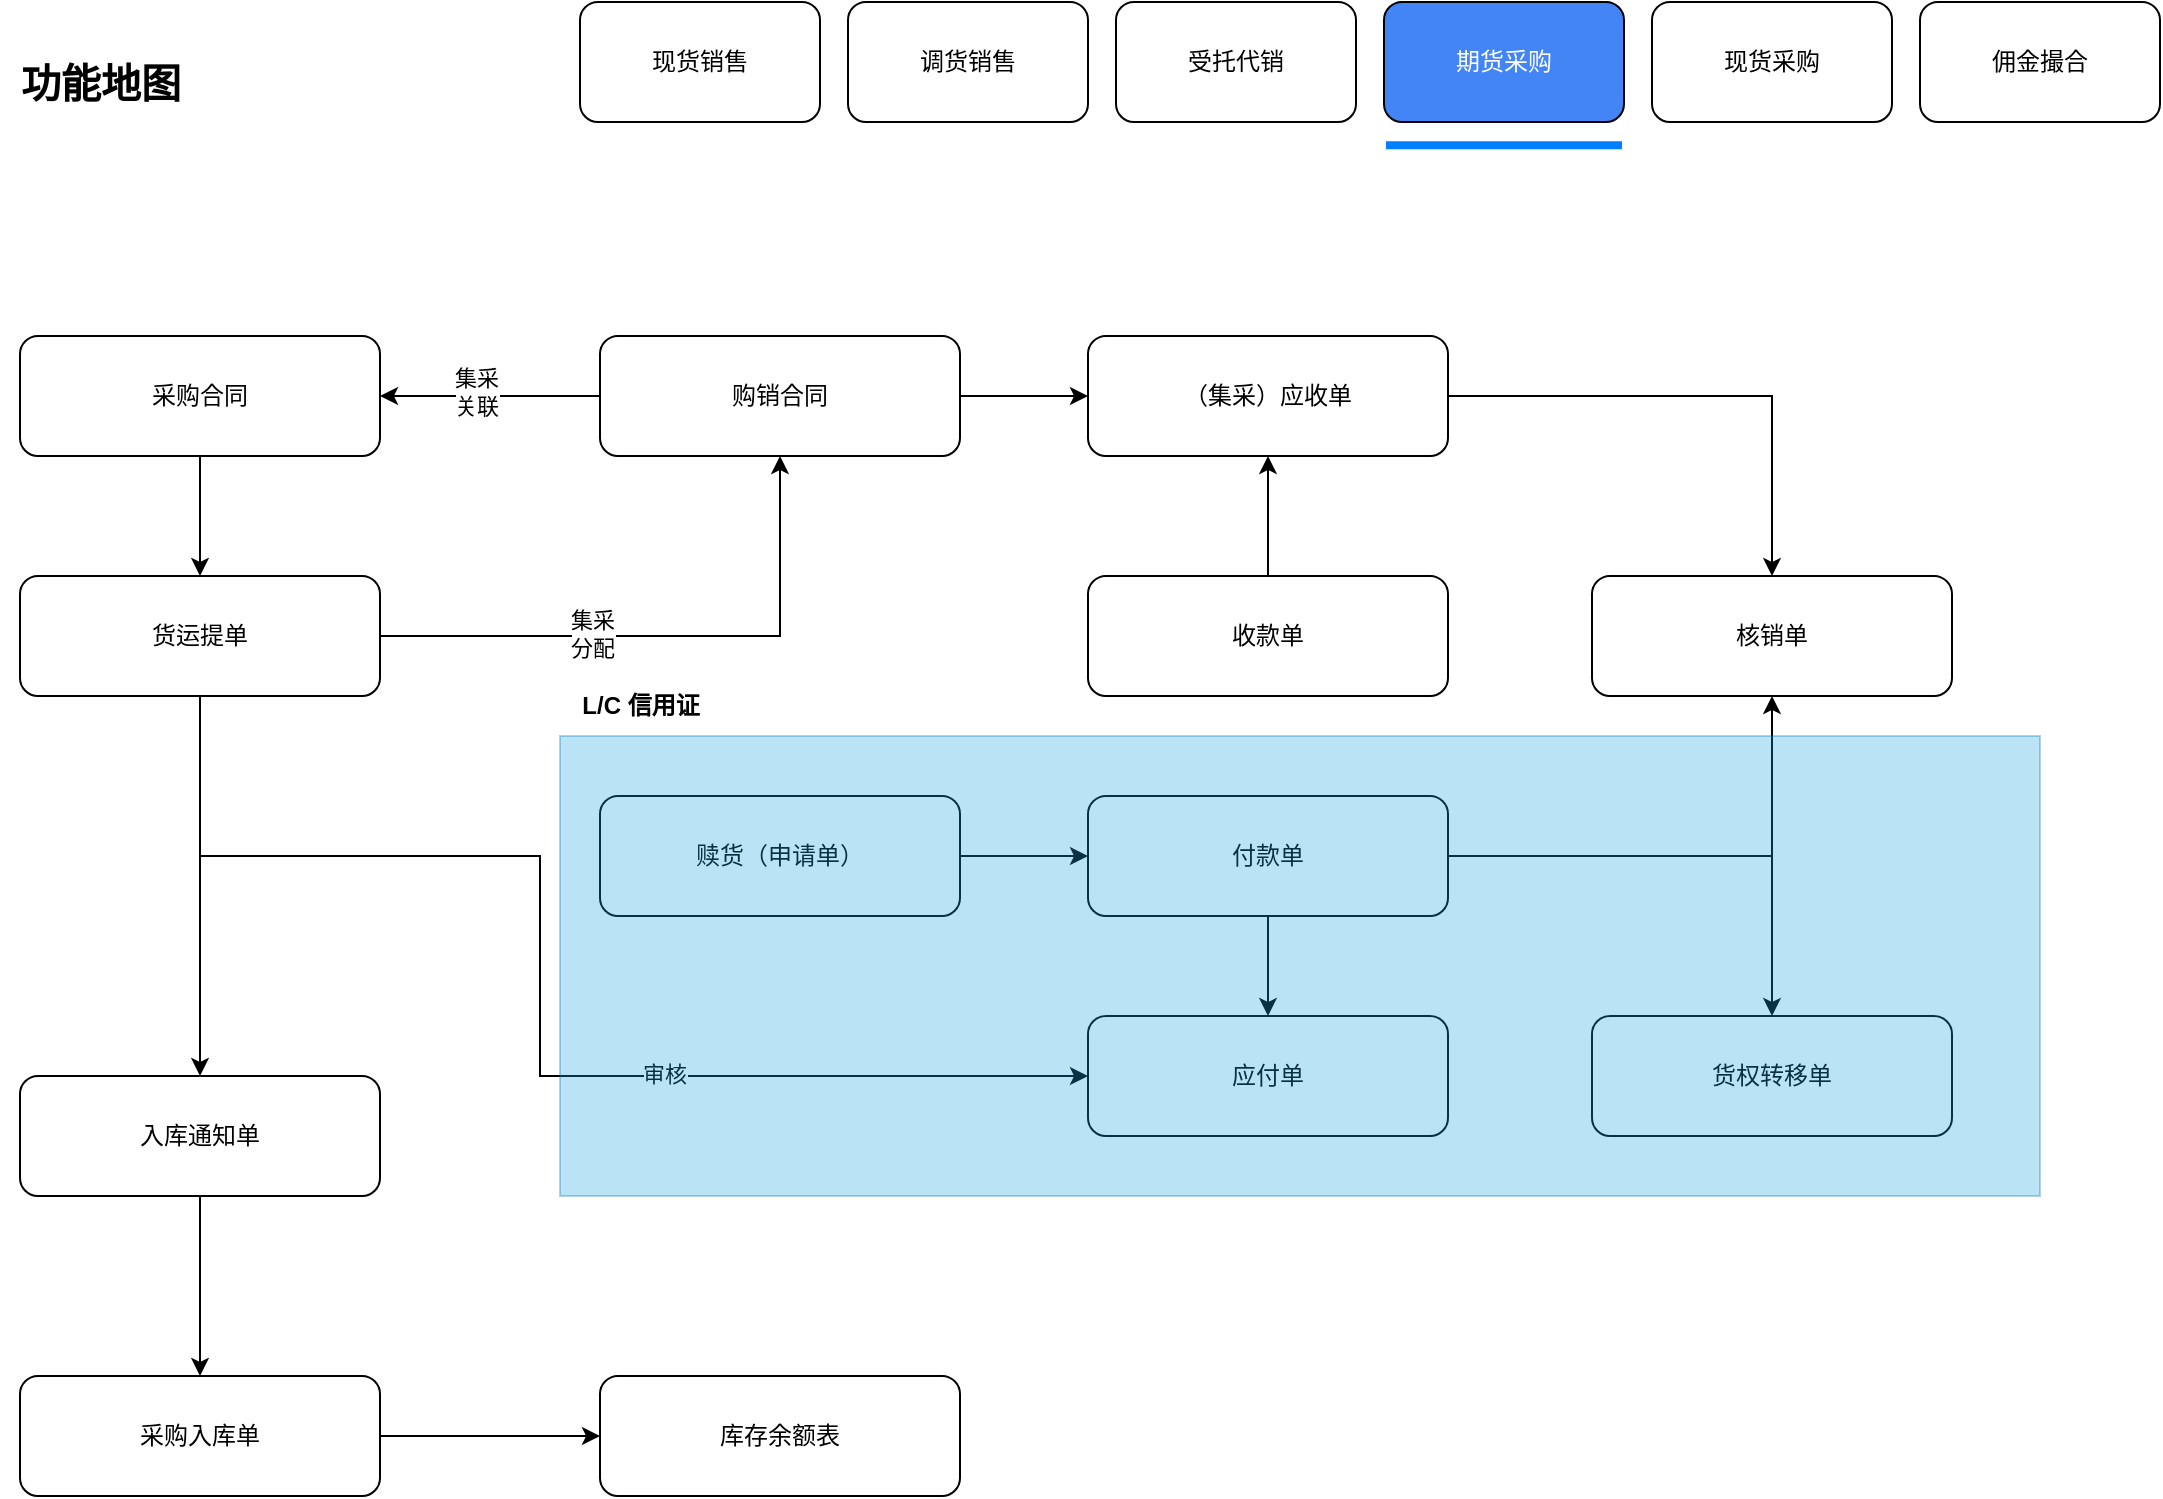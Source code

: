 <mxfile version="26.2.9" pages="2">
  <diagram name="第 1 页" id="-ZSwkSB_JVcWmGlw7cpZ">
    <mxGraphModel dx="1373" dy="817" grid="1" gridSize="10" guides="1" tooltips="1" connect="1" arrows="1" fold="1" page="1" pageScale="1" pageWidth="827" pageHeight="1169" math="0" shadow="0">
      <root>
        <mxCell id="0" />
        <mxCell id="1" parent="0" />
        <mxCell id="3JK59GoKcGFjg6qVuSvR-2" value="&lt;font style=&quot;font-size: 20px;&quot;&gt;&lt;b&gt;功能地图&lt;/b&gt;&lt;/font&gt;" style="text;html=1;align=center;verticalAlign=middle;resizable=0;points=[];autosize=1;strokeColor=none;fillColor=none;" parent="1" vertex="1">
          <mxGeometry x="-740" y="53" width="100" height="40" as="geometry" />
        </mxCell>
        <mxCell id="3JK59GoKcGFjg6qVuSvR-3" value="现货销售" style="rounded=1;whiteSpace=wrap;html=1;" parent="1" vertex="1">
          <mxGeometry x="-450" y="33" width="120" height="60" as="geometry" />
        </mxCell>
        <mxCell id="3JK59GoKcGFjg6qVuSvR-5" value="调货销售" style="rounded=1;whiteSpace=wrap;html=1;" parent="1" vertex="1">
          <mxGeometry x="-316" y="33" width="120" height="60" as="geometry" />
        </mxCell>
        <mxCell id="3JK59GoKcGFjg6qVuSvR-6" value="受托代销" style="rounded=1;whiteSpace=wrap;html=1;" parent="1" vertex="1">
          <mxGeometry x="-182" y="33" width="120" height="60" as="geometry" />
        </mxCell>
        <mxCell id="3JK59GoKcGFjg6qVuSvR-7" value="&lt;font style=&quot;color: rgb(255, 255, 255);&quot;&gt;期货采购&lt;/font&gt;" style="rounded=1;whiteSpace=wrap;html=1;fillColor=light-dark(#4385f5, #ededed);" parent="1" vertex="1">
          <mxGeometry x="-48" y="33" width="120" height="60" as="geometry" />
        </mxCell>
        <mxCell id="3JK59GoKcGFjg6qVuSvR-8" value="现货采购" style="rounded=1;whiteSpace=wrap;html=1;" parent="1" vertex="1">
          <mxGeometry x="86" y="33" width="120" height="60" as="geometry" />
        </mxCell>
        <mxCell id="3JK59GoKcGFjg6qVuSvR-9" value="佣金撮合" style="rounded=1;whiteSpace=wrap;html=1;" parent="1" vertex="1">
          <mxGeometry x="220" y="33" width="120" height="60" as="geometry" />
        </mxCell>
        <mxCell id="3JK59GoKcGFjg6qVuSvR-11" value="" style="line;strokeWidth=4;html=1;strokeColor=#007FFF;" parent="1" vertex="1">
          <mxGeometry x="-47" y="100" width="118" height="9.22" as="geometry" />
        </mxCell>
        <mxCell id="3JK59GoKcGFjg6qVuSvR-24" value="" style="edgeStyle=orthogonalEdgeStyle;rounded=0;orthogonalLoop=1;jettySize=auto;html=1;" parent="1" source="3JK59GoKcGFjg6qVuSvR-12" target="3JK59GoKcGFjg6qVuSvR-16" edge="1">
          <mxGeometry relative="1" as="geometry" />
        </mxCell>
        <mxCell id="3JK59GoKcGFjg6qVuSvR-12" value="采购合同" style="rounded=1;whiteSpace=wrap;html=1;" parent="1" vertex="1">
          <mxGeometry x="-730" y="200" width="180" height="60" as="geometry" />
        </mxCell>
        <mxCell id="3JK59GoKcGFjg6qVuSvR-25" value="" style="edgeStyle=orthogonalEdgeStyle;rounded=0;orthogonalLoop=1;jettySize=auto;html=1;" parent="1" source="3JK59GoKcGFjg6qVuSvR-13" target="3JK59GoKcGFjg6qVuSvR-12" edge="1">
          <mxGeometry relative="1" as="geometry" />
        </mxCell>
        <mxCell id="3JK59GoKcGFjg6qVuSvR-26" value="集采&lt;div&gt;关联&lt;/div&gt;" style="edgeLabel;html=1;align=center;verticalAlign=middle;resizable=0;points=[];" parent="3JK59GoKcGFjg6qVuSvR-25" vertex="1" connectable="0">
          <mxGeometry x="0.123" y="-2" relative="1" as="geometry">
            <mxPoint as="offset" />
          </mxGeometry>
        </mxCell>
        <mxCell id="3JK59GoKcGFjg6qVuSvR-35" value="" style="edgeStyle=orthogonalEdgeStyle;rounded=0;orthogonalLoop=1;jettySize=auto;html=1;" parent="1" source="3JK59GoKcGFjg6qVuSvR-13" target="3JK59GoKcGFjg6qVuSvR-14" edge="1">
          <mxGeometry relative="1" as="geometry" />
        </mxCell>
        <mxCell id="3JK59GoKcGFjg6qVuSvR-13" value="购销合同" style="rounded=1;whiteSpace=wrap;html=1;" parent="1" vertex="1">
          <mxGeometry x="-440" y="200" width="180" height="60" as="geometry" />
        </mxCell>
        <mxCell id="3JK59GoKcGFjg6qVuSvR-37" style="edgeStyle=orthogonalEdgeStyle;rounded=0;orthogonalLoop=1;jettySize=auto;html=1;" parent="1" source="3JK59GoKcGFjg6qVuSvR-14" target="3JK59GoKcGFjg6qVuSvR-15" edge="1">
          <mxGeometry relative="1" as="geometry" />
        </mxCell>
        <mxCell id="3JK59GoKcGFjg6qVuSvR-14" value="（集采）应收单" style="rounded=1;whiteSpace=wrap;html=1;" parent="1" vertex="1">
          <mxGeometry x="-196" y="200" width="180" height="60" as="geometry" />
        </mxCell>
        <mxCell id="3JK59GoKcGFjg6qVuSvR-15" value="核销单" style="rounded=1;whiteSpace=wrap;html=1;" parent="1" vertex="1">
          <mxGeometry x="56" y="320" width="180" height="60" as="geometry" />
        </mxCell>
        <mxCell id="3JK59GoKcGFjg6qVuSvR-28" style="edgeStyle=orthogonalEdgeStyle;rounded=0;orthogonalLoop=1;jettySize=auto;html=1;entryX=0.5;entryY=1;entryDx=0;entryDy=0;" parent="1" source="3JK59GoKcGFjg6qVuSvR-16" target="3JK59GoKcGFjg6qVuSvR-13" edge="1">
          <mxGeometry relative="1" as="geometry" />
        </mxCell>
        <mxCell id="3JK59GoKcGFjg6qVuSvR-29" value="集采&lt;div&gt;分配&lt;/div&gt;" style="edgeLabel;html=1;align=center;verticalAlign=middle;resizable=0;points=[];" parent="3JK59GoKcGFjg6qVuSvR-28" vertex="1" connectable="0">
          <mxGeometry x="-0.268" y="1" relative="1" as="geometry">
            <mxPoint as="offset" />
          </mxGeometry>
        </mxCell>
        <mxCell id="3JK59GoKcGFjg6qVuSvR-39" style="edgeStyle=orthogonalEdgeStyle;rounded=0;orthogonalLoop=1;jettySize=auto;html=1;entryX=0;entryY=0.5;entryDx=0;entryDy=0;exitX=0.5;exitY=1;exitDx=0;exitDy=0;" parent="1" source="3JK59GoKcGFjg6qVuSvR-16" target="3JK59GoKcGFjg6qVuSvR-17" edge="1">
          <mxGeometry relative="1" as="geometry">
            <mxPoint x="-550" y="350" as="sourcePoint" />
            <Array as="points">
              <mxPoint x="-640" y="460" />
              <mxPoint x="-470" y="460" />
              <mxPoint x="-470" y="570" />
            </Array>
          </mxGeometry>
        </mxCell>
        <mxCell id="3JK59GoKcGFjg6qVuSvR-40" value="审核" style="edgeLabel;html=1;align=center;verticalAlign=middle;resizable=0;points=[];" parent="3JK59GoKcGFjg6qVuSvR-39" vertex="1" connectable="0">
          <mxGeometry x="0.329" y="1" relative="1" as="geometry">
            <mxPoint as="offset" />
          </mxGeometry>
        </mxCell>
        <mxCell id="3JK59GoKcGFjg6qVuSvR-42" style="edgeStyle=orthogonalEdgeStyle;rounded=0;orthogonalLoop=1;jettySize=auto;html=1;" parent="1" source="3JK59GoKcGFjg6qVuSvR-16" target="3JK59GoKcGFjg6qVuSvR-18" edge="1">
          <mxGeometry relative="1" as="geometry" />
        </mxCell>
        <mxCell id="3JK59GoKcGFjg6qVuSvR-16" value="货运提单" style="rounded=1;whiteSpace=wrap;html=1;" parent="1" vertex="1">
          <mxGeometry x="-730" y="320" width="180" height="60" as="geometry" />
        </mxCell>
        <mxCell id="3JK59GoKcGFjg6qVuSvR-17" value="应付单" style="rounded=1;whiteSpace=wrap;html=1;" parent="1" vertex="1">
          <mxGeometry x="-196" y="540" width="180" height="60" as="geometry" />
        </mxCell>
        <mxCell id="3JK59GoKcGFjg6qVuSvR-31" value="" style="edgeStyle=orthogonalEdgeStyle;rounded=0;orthogonalLoop=1;jettySize=auto;html=1;" parent="1" source="3JK59GoKcGFjg6qVuSvR-18" target="3JK59GoKcGFjg6qVuSvR-19" edge="1">
          <mxGeometry relative="1" as="geometry" />
        </mxCell>
        <mxCell id="3JK59GoKcGFjg6qVuSvR-18" value="入库通知单" style="rounded=1;whiteSpace=wrap;html=1;" parent="1" vertex="1">
          <mxGeometry x="-730" y="570" width="180" height="60" as="geometry" />
        </mxCell>
        <mxCell id="3JK59GoKcGFjg6qVuSvR-32" value="" style="edgeStyle=orthogonalEdgeStyle;rounded=0;orthogonalLoop=1;jettySize=auto;html=1;" parent="1" source="3JK59GoKcGFjg6qVuSvR-19" target="3JK59GoKcGFjg6qVuSvR-21" edge="1">
          <mxGeometry relative="1" as="geometry" />
        </mxCell>
        <mxCell id="3JK59GoKcGFjg6qVuSvR-19" value="采购入库单" style="rounded=1;whiteSpace=wrap;html=1;" parent="1" vertex="1">
          <mxGeometry x="-730" y="720" width="180" height="60" as="geometry" />
        </mxCell>
        <mxCell id="3JK59GoKcGFjg6qVuSvR-21" value="库存余额表" style="rounded=1;whiteSpace=wrap;html=1;" parent="1" vertex="1">
          <mxGeometry x="-440" y="720" width="180" height="60" as="geometry" />
        </mxCell>
        <mxCell id="3JK59GoKcGFjg6qVuSvR-45" style="edgeStyle=orthogonalEdgeStyle;rounded=0;orthogonalLoop=1;jettySize=auto;html=1;" parent="1" source="3JK59GoKcGFjg6qVuSvR-23" target="3JK59GoKcGFjg6qVuSvR-44" edge="1">
          <mxGeometry relative="1" as="geometry" />
        </mxCell>
        <mxCell id="3JK59GoKcGFjg6qVuSvR-23" value="赎货（申请单）" style="rounded=1;whiteSpace=wrap;html=1;" parent="1" vertex="1">
          <mxGeometry x="-440" y="430" width="180" height="60" as="geometry" />
        </mxCell>
        <mxCell id="3JK59GoKcGFjg6qVuSvR-38" value="" style="edgeStyle=orthogonalEdgeStyle;rounded=0;orthogonalLoop=1;jettySize=auto;html=1;" parent="1" source="3JK59GoKcGFjg6qVuSvR-34" target="3JK59GoKcGFjg6qVuSvR-14" edge="1">
          <mxGeometry relative="1" as="geometry" />
        </mxCell>
        <mxCell id="3JK59GoKcGFjg6qVuSvR-34" value="收款单" style="rounded=1;whiteSpace=wrap;html=1;" parent="1" vertex="1">
          <mxGeometry x="-196" y="320" width="180" height="60" as="geometry" />
        </mxCell>
        <mxCell id="3JK59GoKcGFjg6qVuSvR-46" style="edgeStyle=orthogonalEdgeStyle;rounded=0;orthogonalLoop=1;jettySize=auto;html=1;" parent="1" source="3JK59GoKcGFjg6qVuSvR-44" target="3JK59GoKcGFjg6qVuSvR-17" edge="1">
          <mxGeometry relative="1" as="geometry" />
        </mxCell>
        <mxCell id="3JK59GoKcGFjg6qVuSvR-47" style="edgeStyle=orthogonalEdgeStyle;rounded=0;orthogonalLoop=1;jettySize=auto;html=1;entryX=0.5;entryY=1;entryDx=0;entryDy=0;" parent="1" source="3JK59GoKcGFjg6qVuSvR-44" target="3JK59GoKcGFjg6qVuSvR-15" edge="1">
          <mxGeometry relative="1" as="geometry" />
        </mxCell>
        <mxCell id="3JK59GoKcGFjg6qVuSvR-56" style="edgeStyle=orthogonalEdgeStyle;rounded=0;orthogonalLoop=1;jettySize=auto;html=1;" parent="1" source="3JK59GoKcGFjg6qVuSvR-44" target="3JK59GoKcGFjg6qVuSvR-54" edge="1">
          <mxGeometry relative="1" as="geometry" />
        </mxCell>
        <mxCell id="3JK59GoKcGFjg6qVuSvR-44" value="付款单" style="rounded=1;whiteSpace=wrap;html=1;" parent="1" vertex="1">
          <mxGeometry x="-196" y="430" width="180" height="60" as="geometry" />
        </mxCell>
        <mxCell id="3JK59GoKcGFjg6qVuSvR-53" value="L/C 信用证" style="text;html=1;align=center;verticalAlign=middle;resizable=0;points=[];autosize=1;strokeColor=none;fillColor=none;fontStyle=1" parent="1" vertex="1">
          <mxGeometry x="-460" y="370" width="80" height="30" as="geometry" />
        </mxCell>
        <mxCell id="3JK59GoKcGFjg6qVuSvR-54" value="货权转移单" style="rounded=1;whiteSpace=wrap;html=1;" parent="1" vertex="1">
          <mxGeometry x="56" y="540" width="180" height="60" as="geometry" />
        </mxCell>
        <mxCell id="3JK59GoKcGFjg6qVuSvR-55" value="" style="rounded=0;whiteSpace=wrap;html=1;fillColor=#1ba1e2;strokeColor=#006EAF;fontColor=#ffffff;opacity=30;" parent="1" vertex="1">
          <mxGeometry x="-460" y="400" width="740" height="230" as="geometry" />
        </mxCell>
      </root>
    </mxGraphModel>
  </diagram>
  <diagram id="eo1UA8eSm0ld1NoBNjF2" name="第 2 页">
    <mxGraphModel dx="1869" dy="1260" grid="1" gridSize="10" guides="1" tooltips="1" connect="1" arrows="1" fold="1" page="1" pageScale="1" pageWidth="827" pageHeight="1169" math="0" shadow="0">
      <root>
        <mxCell id="0" />
        <mxCell id="1" parent="0" />
        <mxCell id="GxrXu58L8r_h6waN8bwx-1" value="" style="rounded=0;whiteSpace=wrap;html=1;strokeColor=#B3B3B3;" vertex="1" parent="1">
          <mxGeometry x="20" width="1120" height="680" as="geometry" />
        </mxCell>
        <mxCell id="GxrXu58L8r_h6waN8bwx-3" value="前端展示层" style="text;html=1;align=center;verticalAlign=middle;resizable=0;points=[];autosize=1;strokeColor=none;fillColor=none;fontStyle=1;fontSize=16;" vertex="1" parent="1">
          <mxGeometry x="20" y="75" width="100" height="30" as="geometry" />
        </mxCell>
        <mxCell id="GxrXu58L8r_h6waN8bwx-4" value="" style="rounded=0;whiteSpace=wrap;html=1;fillColor=#e1d5e7;strokeColor=#9673a6;" vertex="1" parent="1">
          <mxGeometry x="158" y="50" width="940" height="80" as="geometry" />
        </mxCell>
        <mxCell id="GxrXu58L8r_h6waN8bwx-5" value="淘木App" style="rounded=1;whiteSpace=wrap;html=1;flipH=1;strokeColor=#E6E6E6;" vertex="1" parent="1">
          <mxGeometry x="168" y="60" width="120" height="60" as="geometry" />
        </mxCell>
        <mxCell id="GxrXu58L8r_h6waN8bwx-6" value="&lt;font style=&quot;color: rgb(255, 0, 0);&quot;&gt;淘木商家版&lt;/font&gt;" style="rounded=1;whiteSpace=wrap;html=1;flipH=1;strokeColor=#E6E6E6;" vertex="1" parent="1">
          <mxGeometry x="362" y="60" width="120" height="60" as="geometry" />
        </mxCell>
        <mxCell id="GxrXu58L8r_h6waN8bwx-7" value="淘木小程序" style="rounded=1;whiteSpace=wrap;html=1;flipH=1;strokeColor=#E6E6E6;" vertex="1" parent="1">
          <mxGeometry x="557" y="60" width="120" height="60" as="geometry" />
        </mxCell>
        <mxCell id="GxrXu58L8r_h6waN8bwx-8" value="PC 商城" style="rounded=1;whiteSpace=wrap;html=1;flipH=1;strokeColor=#E6E6E6;" vertex="1" parent="1">
          <mxGeometry x="751" y="60" width="120" height="60" as="geometry" />
        </mxCell>
        <mxCell id="GxrXu58L8r_h6waN8bwx-9" value="PC 卖家中心" style="rounded=1;whiteSpace=wrap;html=1;flipH=1;strokeColor=#E6E6E6;" vertex="1" parent="1">
          <mxGeometry x="945" y="60" width="120" height="60" as="geometry" />
        </mxCell>
        <mxCell id="GxrXu58L8r_h6waN8bwx-11" value="业务应用层" style="text;html=1;align=center;verticalAlign=middle;resizable=0;points=[];autosize=1;strokeColor=none;fillColor=none;fontStyle=1;fontSize=16;" vertex="1" parent="1">
          <mxGeometry x="20" y="323.5" width="100" height="30" as="geometry" />
        </mxCell>
        <mxCell id="GxrXu58L8r_h6waN8bwx-12" value="" style="rounded=0;whiteSpace=wrap;html=1;fillColor=#d5e8d4;strokeColor=#82b366;" vertex="1" parent="1">
          <mxGeometry x="158" y="145.5" width="440" height="180" as="geometry" />
        </mxCell>
        <mxCell id="GxrXu58L8r_h6waN8bwx-13" value="" style="rounded=0;whiteSpace=wrap;html=1;fillColor=#fff2cc;strokeColor=#d6b656;" vertex="1" parent="1">
          <mxGeometry x="628" y="142" width="470" height="188" as="geometry" />
        </mxCell>
        <mxCell id="GxrXu58L8r_h6waN8bwx-14" value="在线商城" style="text;html=1;align=center;verticalAlign=middle;resizable=0;points=[];autosize=1;strokeColor=none;fillColor=none;fontStyle=1" vertex="1" parent="1">
          <mxGeometry x="160" y="200" width="70" height="30" as="geometry" />
        </mxCell>
        <mxCell id="GxrXu58L8r_h6waN8bwx-15" value="卖家中心" style="text;html=1;align=center;verticalAlign=middle;resizable=0;points=[];autosize=1;strokeColor=none;fillColor=none;fontStyle=1" vertex="1" parent="1">
          <mxGeometry x="631" y="230" width="70" height="30" as="geometry" />
        </mxCell>
        <mxCell id="GxrXu58L8r_h6waN8bwx-16" value="商品展示" style="rounded=1;whiteSpace=wrap;html=1;strokeColor=#E6E6E6;" vertex="1" parent="1">
          <mxGeometry x="248" y="156.5" width="120" height="43.5" as="geometry" />
        </mxCell>
        <mxCell id="GxrXu58L8r_h6waN8bwx-18" value="" style="rounded=0;whiteSpace=wrap;html=1;fillColor=#f8cecc;strokeColor=#b85450;" vertex="1" parent="1">
          <mxGeometry x="158" y="350" width="940" height="160" as="geometry" />
        </mxCell>
        <mxCell id="GxrXu58L8r_h6waN8bwx-19" value="运营平台" style="text;html=1;align=center;verticalAlign=middle;resizable=0;points=[];autosize=1;strokeColor=none;fillColor=none;fontStyle=1" vertex="1" parent="1">
          <mxGeometry x="160" y="410" width="70" height="30" as="geometry" />
        </mxCell>
        <mxCell id="GxrXu58L8r_h6waN8bwx-20" value="商品中心" style="rounded=1;whiteSpace=wrap;html=1;strokeColor=#E6E6E6;" vertex="1" parent="1">
          <mxGeometry x="773" y="362.5" width="120" height="60" as="geometry" />
        </mxCell>
        <mxCell id="GxrXu58L8r_h6waN8bwx-21" value="订单中心" style="rounded=1;whiteSpace=wrap;html=1;strokeColor=#E6E6E6;" vertex="1" parent="1">
          <mxGeometry x="423" y="365" width="120" height="60" as="geometry" />
        </mxCell>
        <mxCell id="GxrXu58L8r_h6waN8bwx-22" value="用户中心" style="rounded=1;whiteSpace=wrap;html=1;strokeColor=#E6E6E6;" vertex="1" parent="1">
          <mxGeometry x="248" y="365" width="120" height="60" as="geometry" />
        </mxCell>
        <mxCell id="GxrXu58L8r_h6waN8bwx-23" value="商家管理" style="rounded=1;whiteSpace=wrap;html=1;strokeColor=#E6E6E6;" vertex="1" parent="1">
          <mxGeometry x="948" y="357.5" width="120" height="60" as="geometry" />
        </mxCell>
        <mxCell id="GxrXu58L8r_h6waN8bwx-24" value="商家入驻" style="rounded=1;whiteSpace=wrap;html=1;strokeColor=#E6E6E6;" vertex="1" parent="1">
          <mxGeometry x="728" y="152" width="120" height="48" as="geometry" />
        </mxCell>
        <mxCell id="GxrXu58L8r_h6waN8bwx-25" value="货品上架" style="rounded=1;whiteSpace=wrap;html=1;strokeColor=#E6E6E6;" vertex="1" parent="1">
          <mxGeometry x="728" y="211" width="120" height="49" as="geometry" />
        </mxCell>
        <mxCell id="GxrXu58L8r_h6waN8bwx-26" value="订单管理" style="rounded=1;whiteSpace=wrap;html=1;strokeColor=#E6E6E6;" vertex="1" parent="1">
          <mxGeometry x="728" y="271.25" width="120" height="48.75" as="geometry" />
        </mxCell>
        <mxCell id="GxrXu58L8r_h6waN8bwx-27" value="&lt;font style=&quot;color: rgb(255, 0, 0);&quot;&gt;对账结算&lt;/font&gt;" style="rounded=1;whiteSpace=wrap;html=1;strokeColor=#E6E6E6;" vertex="1" parent="1">
          <mxGeometry x="948" y="270.75" width="120" height="48.75" as="geometry" />
        </mxCell>
        <mxCell id="GxrXu58L8r_h6waN8bwx-28" value="&lt;font style=&quot;color: rgb(255, 0, 0);&quot;&gt;支付结算&lt;/font&gt;" style="rounded=1;whiteSpace=wrap;html=1;strokeColor=#E6E6E6;" vertex="1" parent="1">
          <mxGeometry x="248" y="440" width="120" height="60" as="geometry" />
        </mxCell>
        <mxCell id="GxrXu58L8r_h6waN8bwx-32" value="&lt;font style=&quot;color: rgb(255, 0, 0);&quot;&gt;营销中心&lt;/font&gt;" style="rounded=1;whiteSpace=wrap;html=1;strokeColor=#E6E6E6;" vertex="1" parent="1">
          <mxGeometry x="481" y="437.5" width="120" height="60" as="geometry" />
        </mxCell>
        <mxCell id="GxrXu58L8r_h6waN8bwx-33" value="&lt;font style=&quot;color: rgb(255, 0, 0);&quot;&gt;风控中心&lt;/font&gt;" style="rounded=1;whiteSpace=wrap;html=1;strokeColor=#E6E6E6;" vertex="1" parent="1">
          <mxGeometry x="715" y="437.5" width="120" height="60" as="geometry" />
        </mxCell>
        <mxCell id="GxrXu58L8r_h6waN8bwx-34" value="基础服务层" style="text;html=1;align=center;verticalAlign=middle;resizable=0;points=[];autosize=1;strokeColor=none;fillColor=none;fontStyle=1;fontSize=16;" vertex="1" parent="1">
          <mxGeometry x="20" y="585" width="100" height="30" as="geometry" />
        </mxCell>
        <mxCell id="GxrXu58L8r_h6waN8bwx-35" value="" style="rounded=0;whiteSpace=wrap;html=1;fillColor=#dae8fc;strokeColor=#6c8ebf;" vertex="1" parent="1">
          <mxGeometry x="158" y="547" width="940" height="110" as="geometry" />
        </mxCell>
        <mxCell id="GxrXu58L8r_h6waN8bwx-36" value="搜索引擎" style="rounded=1;whiteSpace=wrap;html=1;strokeColor=#E6E6E6;" vertex="1" parent="1">
          <mxGeometry x="636" y="570" width="120" height="60" as="geometry" />
        </mxCell>
        <mxCell id="GxrXu58L8r_h6waN8bwx-37" value="消息服务" style="rounded=1;whiteSpace=wrap;html=1;strokeColor=#E6E6E6;" vertex="1" parent="1">
          <mxGeometry x="480" y="570" width="120" height="60" as="geometry" />
        </mxCell>
        <mxCell id="GxrXu58L8r_h6waN8bwx-38" value="注册服务" style="rounded=1;whiteSpace=wrap;html=1;strokeColor=#E6E6E6;" vertex="1" parent="1">
          <mxGeometry x="324" y="570" width="120" height="60" as="geometry" />
        </mxCell>
        <mxCell id="GxrXu58L8r_h6waN8bwx-40" value="价格管理" style="rounded=1;whiteSpace=wrap;html=1;strokeColor=#E6E6E6;" vertex="1" parent="1">
          <mxGeometry x="948" y="216.5" width="120" height="48" as="geometry" />
        </mxCell>
        <mxCell id="GxrXu58L8r_h6waN8bwx-41" value="&lt;font style=&quot;color: rgb(255, 0, 0);&quot;&gt;报表中心&lt;/font&gt;" style="rounded=1;whiteSpace=wrap;html=1;strokeColor=#E6E6E6;" vertex="1" parent="1">
          <mxGeometry x="948" y="432.5" width="120" height="60" as="geometry" />
        </mxCell>
        <mxCell id="GxrXu58L8r_h6waN8bwx-42" value="日志系统" style="rounded=1;whiteSpace=wrap;html=1;strokeColor=#E6E6E6;" vertex="1" parent="1">
          <mxGeometry x="168" y="570" width="120" height="60" as="geometry" />
        </mxCell>
        <mxCell id="GxrXu58L8r_h6waN8bwx-43" value="监控系统" style="rounded=1;whiteSpace=wrap;html=1;strokeColor=#E6E6E6;" vertex="1" parent="1">
          <mxGeometry x="792" y="570" width="120" height="60" as="geometry" />
        </mxCell>
        <mxCell id="GxrXu58L8r_h6waN8bwx-44" value="下单流程" style="rounded=1;whiteSpace=wrap;html=1;strokeColor=#E6E6E6;" vertex="1" parent="1">
          <mxGeometry x="248" y="210.5" width="120" height="50" as="geometry" />
        </mxCell>
        <mxCell id="GxrXu58L8r_h6waN8bwx-45" value="&lt;font style=&quot;color: rgb(255, 0, 0);&quot;&gt;活动促销&lt;/font&gt;" style="rounded=1;whiteSpace=wrap;html=1;strokeColor=#E6E6E6;" vertex="1" parent="1">
          <mxGeometry x="448" y="155.94" width="120" height="43.5" as="geometry" />
        </mxCell>
        <mxCell id="GxrXu58L8r_h6waN8bwx-46" value="用户中心" style="rounded=1;whiteSpace=wrap;html=1;strokeColor=#E6E6E6;" vertex="1" parent="1">
          <mxGeometry x="448" y="209.44" width="120" height="50" as="geometry" />
        </mxCell>
        <mxCell id="GxrXu58L8r_h6waN8bwx-48" value="&lt;font style=&quot;color: rgb(255, 0, 0);&quot;&gt;店铺管理&lt;/font&gt;" style="rounded=1;whiteSpace=wrap;html=1;strokeColor=#E6E6E6;" vertex="1" parent="1">
          <mxGeometry x="948" y="151.5" width="120" height="48" as="geometry" />
        </mxCell>
        <mxCell id="GxrXu58L8r_h6waN8bwx-49" value="&lt;font style=&quot;color: rgb(255, 0, 0);&quot;&gt;库存中心&lt;/font&gt;" style="rounded=1;whiteSpace=wrap;html=1;strokeColor=#E6E6E6;" vertex="1" parent="1">
          <mxGeometry x="598" y="362.5" width="120" height="60" as="geometry" />
        </mxCell>
        <mxCell id="GxrXu58L8r_h6waN8bwx-50" value="分布式计算引擎" style="rounded=1;whiteSpace=wrap;html=1;strokeColor=#E6E6E6;" vertex="1" parent="1">
          <mxGeometry x="948" y="570" width="120" height="60" as="geometry" />
        </mxCell>
        <mxCell id="GxrXu58L8r_h6waN8bwx-53" value="订单履约" style="rounded=1;whiteSpace=wrap;html=1;strokeColor=#E6E6E6;" vertex="1" parent="1">
          <mxGeometry x="248" y="275.63" width="120" height="40" as="geometry" />
        </mxCell>
        <mxCell id="GxrXu58L8r_h6waN8bwx-54" value="&lt;font style=&quot;color: rgb(255, 0, 0);&quot;&gt;售后管理&lt;/font&gt;" style="rounded=1;whiteSpace=wrap;html=1;strokeColor=#E6E6E6;" vertex="1" parent="1">
          <mxGeometry x="449" y="275.06" width="120" height="40" as="geometry" />
        </mxCell>
        <mxCell id="GxrXu58L8r_h6waN8bwx-55" value="淘木网商城架构V1.0" style="text;html=1;align=center;verticalAlign=middle;resizable=0;points=[];autosize=1;strokeColor=none;fillColor=none;fontStyle=1;fontSize=20;" vertex="1" parent="1">
          <mxGeometry x="20" width="200" height="40" as="geometry" />
        </mxCell>
      </root>
    </mxGraphModel>
  </diagram>
</mxfile>
